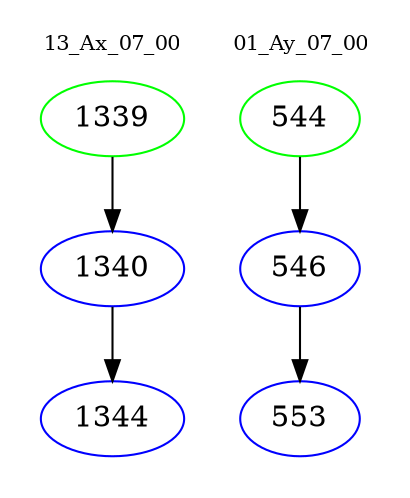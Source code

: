 digraph{
subgraph cluster_0 {
color = white
label = "13_Ax_07_00";
fontsize=10;
T0_1339 [label="1339", color="green"]
T0_1339 -> T0_1340 [color="black"]
T0_1340 [label="1340", color="blue"]
T0_1340 -> T0_1344 [color="black"]
T0_1344 [label="1344", color="blue"]
}
subgraph cluster_1 {
color = white
label = "01_Ay_07_00";
fontsize=10;
T1_544 [label="544", color="green"]
T1_544 -> T1_546 [color="black"]
T1_546 [label="546", color="blue"]
T1_546 -> T1_553 [color="black"]
T1_553 [label="553", color="blue"]
}
}
